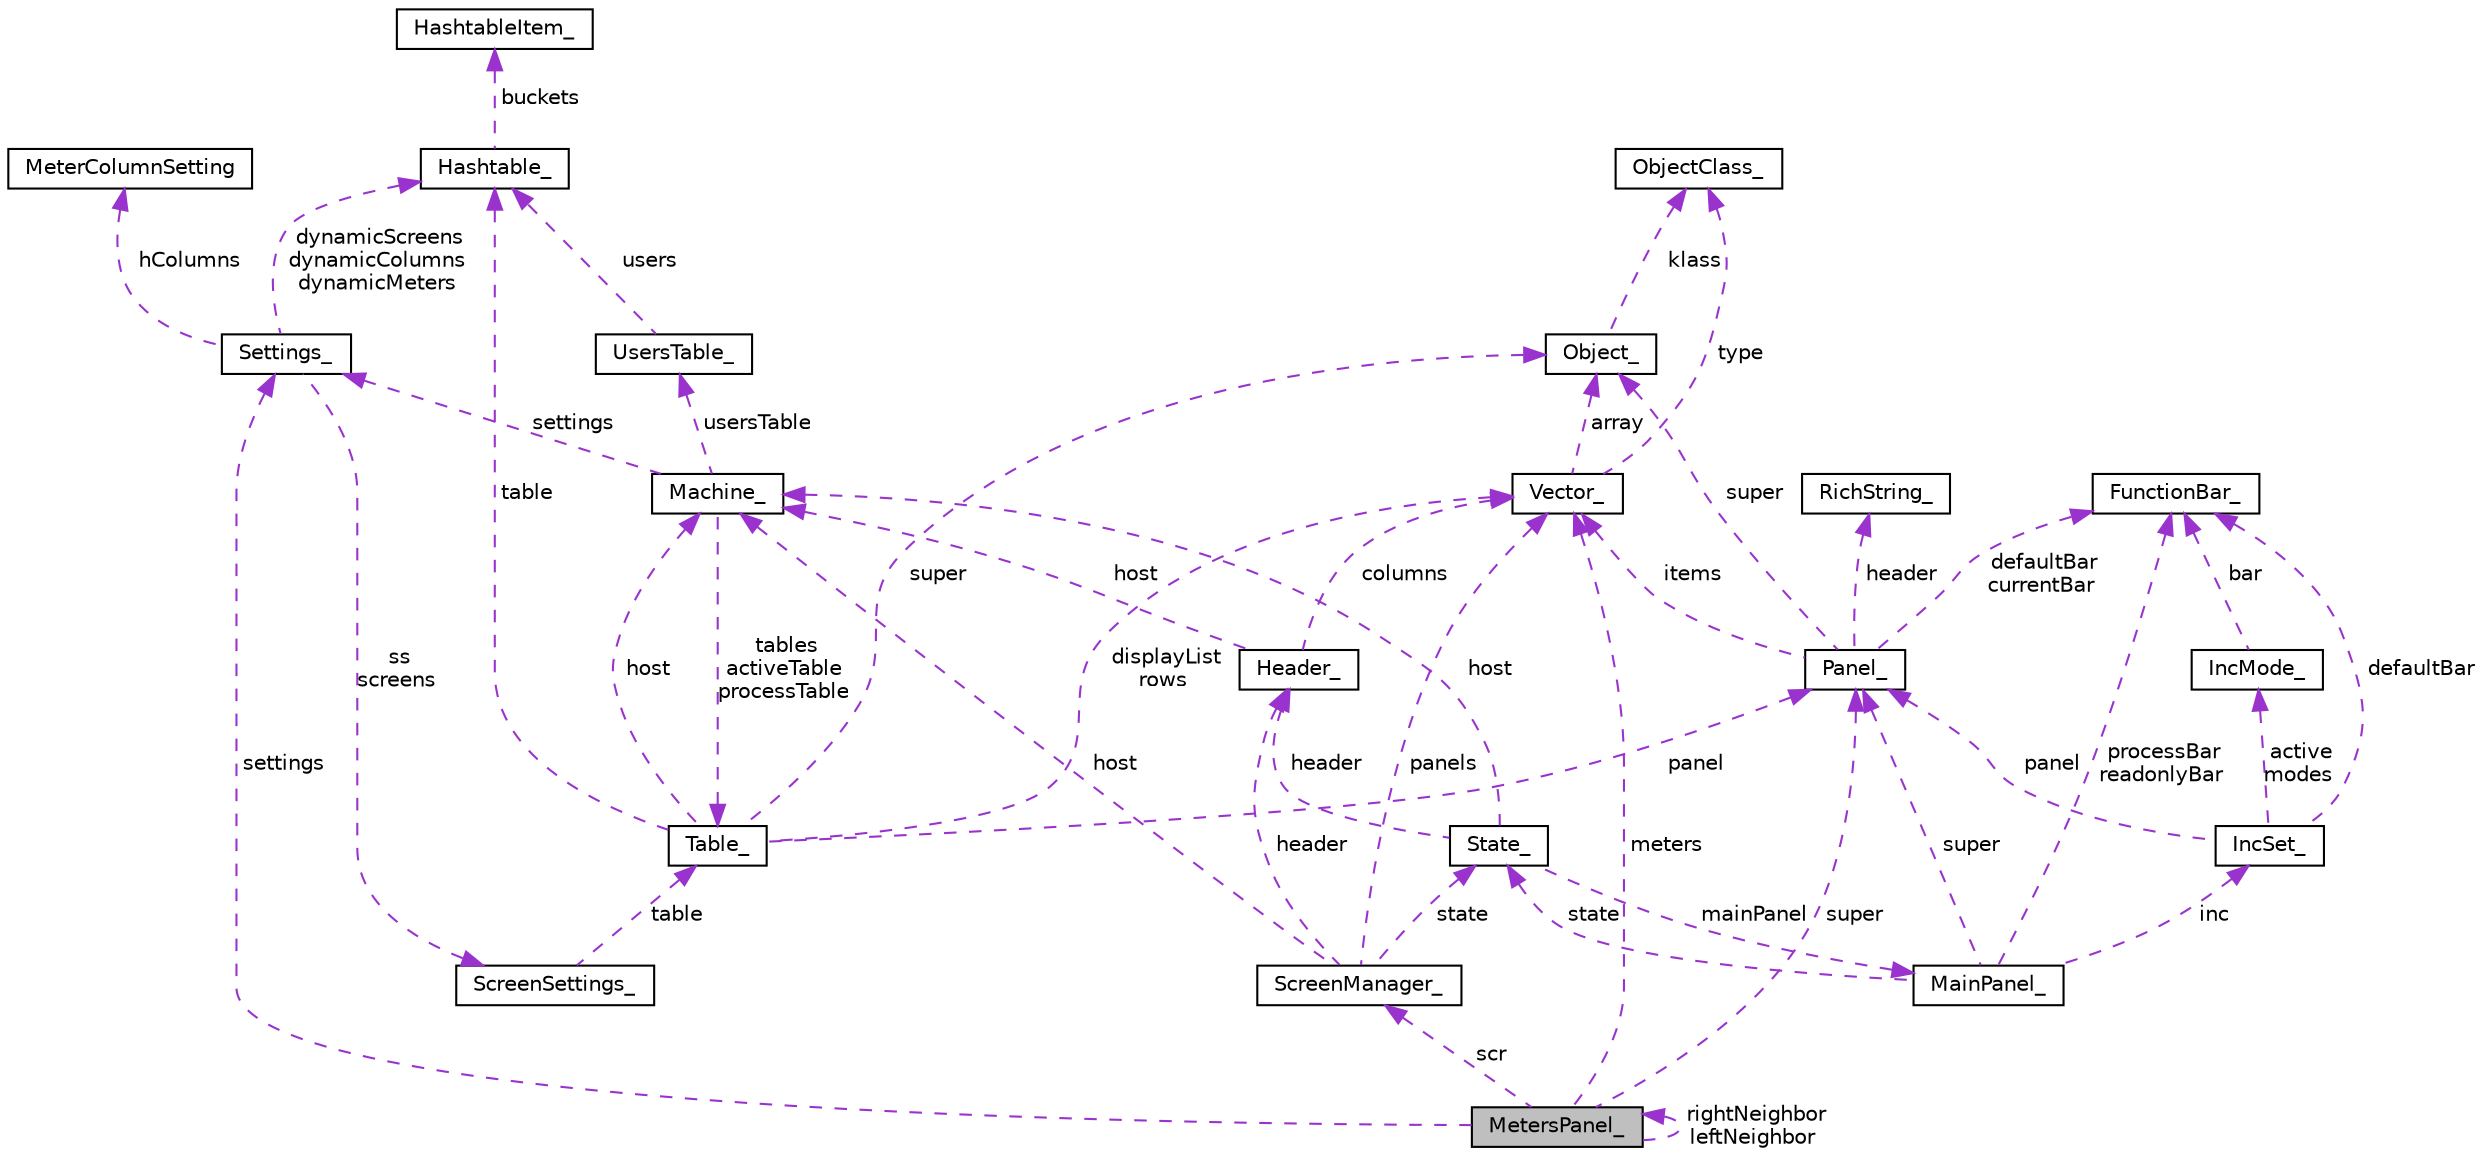 digraph "MetersPanel_"
{
  edge [fontname="Helvetica",fontsize="10",labelfontname="Helvetica",labelfontsize="10"];
  node [fontname="Helvetica",fontsize="10",shape=record];
  Node1 [label="MetersPanel_",height=0.2,width=0.4,color="black", fillcolor="grey75", style="filled", fontcolor="black"];
  Node2 -> Node1 [dir="back",color="darkorchid3",fontsize="10",style="dashed",label=" settings" ];
  Node2 [label="Settings_",height=0.2,width=0.4,color="black", fillcolor="white", style="filled",URL="$structSettings__.html"];
  Node3 -> Node2 [dir="back",color="darkorchid3",fontsize="10",style="dashed",label=" ss\nscreens" ];
  Node3 [label="ScreenSettings_",height=0.2,width=0.4,color="black", fillcolor="white", style="filled",URL="$structScreenSettings__.html"];
  Node4 -> Node3 [dir="back",color="darkorchid3",fontsize="10",style="dashed",label=" table" ];
  Node4 [label="Table_",height=0.2,width=0.4,color="black", fillcolor="white", style="filled",URL="$structTable__.html"];
  Node5 -> Node4 [dir="back",color="darkorchid3",fontsize="10",style="dashed",label=" displayList\nrows" ];
  Node5 [label="Vector_",height=0.2,width=0.4,color="black", fillcolor="white", style="filled",URL="$structVector__.html"];
  Node6 -> Node5 [dir="back",color="darkorchid3",fontsize="10",style="dashed",label=" type" ];
  Node6 [label="ObjectClass_",height=0.2,width=0.4,color="black", fillcolor="white", style="filled",URL="$structObjectClass__.html"];
  Node7 -> Node5 [dir="back",color="darkorchid3",fontsize="10",style="dashed",label=" array" ];
  Node7 [label="Object_",height=0.2,width=0.4,color="black", fillcolor="white", style="filled",URL="$structObject__.html"];
  Node6 -> Node7 [dir="back",color="darkorchid3",fontsize="10",style="dashed",label=" klass" ];
  Node8 -> Node4 [dir="back",color="darkorchid3",fontsize="10",style="dashed",label=" host" ];
  Node8 [label="Machine_",height=0.2,width=0.4,color="black", fillcolor="white", style="filled",URL="$structMachine__.html"];
  Node4 -> Node8 [dir="back",color="darkorchid3",fontsize="10",style="dashed",label=" tables\nactiveTable\nprocessTable" ];
  Node2 -> Node8 [dir="back",color="darkorchid3",fontsize="10",style="dashed",label=" settings" ];
  Node9 -> Node8 [dir="back",color="darkorchid3",fontsize="10",style="dashed",label=" usersTable" ];
  Node9 [label="UsersTable_",height=0.2,width=0.4,color="black", fillcolor="white", style="filled",URL="$structUsersTable__.html"];
  Node10 -> Node9 [dir="back",color="darkorchid3",fontsize="10",style="dashed",label=" users" ];
  Node10 [label="Hashtable_",height=0.2,width=0.4,color="black", fillcolor="white", style="filled",URL="$structHashtable__.html"];
  Node11 -> Node10 [dir="back",color="darkorchid3",fontsize="10",style="dashed",label=" buckets" ];
  Node11 [label="HashtableItem_",height=0.2,width=0.4,color="black", fillcolor="white", style="filled",URL="$structHashtableItem__.html"];
  Node10 -> Node4 [dir="back",color="darkorchid3",fontsize="10",style="dashed",label=" table" ];
  Node12 -> Node4 [dir="back",color="darkorchid3",fontsize="10",style="dashed",label=" panel" ];
  Node12 [label="Panel_",height=0.2,width=0.4,color="black", fillcolor="white", style="filled",URL="$structPanel__.html"];
  Node5 -> Node12 [dir="back",color="darkorchid3",fontsize="10",style="dashed",label=" items" ];
  Node13 -> Node12 [dir="back",color="darkorchid3",fontsize="10",style="dashed",label=" header" ];
  Node13 [label="RichString_",height=0.2,width=0.4,color="black", fillcolor="white", style="filled",URL="$structRichString__.html"];
  Node14 -> Node12 [dir="back",color="darkorchid3",fontsize="10",style="dashed",label=" defaultBar\ncurrentBar" ];
  Node14 [label="FunctionBar_",height=0.2,width=0.4,color="black", fillcolor="white", style="filled",URL="$structFunctionBar__.html"];
  Node7 -> Node12 [dir="back",color="darkorchid3",fontsize="10",style="dashed",label=" super" ];
  Node7 -> Node4 [dir="back",color="darkorchid3",fontsize="10",style="dashed",label=" super" ];
  Node10 -> Node2 [dir="back",color="darkorchid3",fontsize="10",style="dashed",label=" dynamicScreens\ndynamicColumns\ndynamicMeters" ];
  Node15 -> Node2 [dir="back",color="darkorchid3",fontsize="10",style="dashed",label=" hColumns" ];
  Node15 [label="MeterColumnSetting",height=0.2,width=0.4,color="black", fillcolor="white", style="filled",URL="$structMeterColumnSetting.html"];
  Node16 -> Node1 [dir="back",color="darkorchid3",fontsize="10",style="dashed",label=" scr" ];
  Node16 [label="ScreenManager_",height=0.2,width=0.4,color="black", fillcolor="white", style="filled",URL="$structScreenManager__.html"];
  Node5 -> Node16 [dir="back",color="darkorchid3",fontsize="10",style="dashed",label=" panels" ];
  Node8 -> Node16 [dir="back",color="darkorchid3",fontsize="10",style="dashed",label=" host" ];
  Node17 -> Node16 [dir="back",color="darkorchid3",fontsize="10",style="dashed",label=" header" ];
  Node17 [label="Header_",height=0.2,width=0.4,color="black", fillcolor="white", style="filled",URL="$structHeader__.html"];
  Node5 -> Node17 [dir="back",color="darkorchid3",fontsize="10",style="dashed",label=" columns" ];
  Node8 -> Node17 [dir="back",color="darkorchid3",fontsize="10",style="dashed",label=" host" ];
  Node18 -> Node16 [dir="back",color="darkorchid3",fontsize="10",style="dashed",label=" state" ];
  Node18 [label="State_",height=0.2,width=0.4,color="black", fillcolor="white", style="filled",URL="$structState__.html"];
  Node8 -> Node18 [dir="back",color="darkorchid3",fontsize="10",style="dashed",label=" host" ];
  Node17 -> Node18 [dir="back",color="darkorchid3",fontsize="10",style="dashed",label=" header" ];
  Node19 -> Node18 [dir="back",color="darkorchid3",fontsize="10",style="dashed",label=" mainPanel" ];
  Node19 [label="MainPanel_",height=0.2,width=0.4,color="black", fillcolor="white", style="filled",URL="$structMainPanel__.html"];
  Node14 -> Node19 [dir="back",color="darkorchid3",fontsize="10",style="dashed",label=" processBar\nreadonlyBar" ];
  Node20 -> Node19 [dir="back",color="darkorchid3",fontsize="10",style="dashed",label=" inc" ];
  Node20 [label="IncSet_",height=0.2,width=0.4,color="black", fillcolor="white", style="filled",URL="$structIncSet__.html"];
  Node14 -> Node20 [dir="back",color="darkorchid3",fontsize="10",style="dashed",label=" defaultBar" ];
  Node12 -> Node20 [dir="back",color="darkorchid3",fontsize="10",style="dashed",label=" panel" ];
  Node21 -> Node20 [dir="back",color="darkorchid3",fontsize="10",style="dashed",label=" active\nmodes" ];
  Node21 [label="IncMode_",height=0.2,width=0.4,color="black", fillcolor="white", style="filled",URL="$structIncMode__.html"];
  Node14 -> Node21 [dir="back",color="darkorchid3",fontsize="10",style="dashed",label=" bar" ];
  Node18 -> Node19 [dir="back",color="darkorchid3",fontsize="10",style="dashed",label=" state" ];
  Node12 -> Node19 [dir="back",color="darkorchid3",fontsize="10",style="dashed",label=" super" ];
  Node5 -> Node1 [dir="back",color="darkorchid3",fontsize="10",style="dashed",label=" meters" ];
  Node1 -> Node1 [dir="back",color="darkorchid3",fontsize="10",style="dashed",label=" rightNeighbor\nleftNeighbor" ];
  Node12 -> Node1 [dir="back",color="darkorchid3",fontsize="10",style="dashed",label=" super" ];
}
